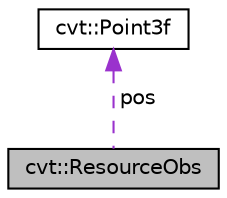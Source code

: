 digraph "cvt::ResourceObs"
{
 // LATEX_PDF_SIZE
  edge [fontname="Helvetica",fontsize="10",labelfontname="Helvetica",labelfontsize="10"];
  node [fontname="Helvetica",fontsize="10",shape=record];
  Node1 [label="cvt::ResourceObs",height=0.2,width=0.4,color="black", fillcolor="grey75", style="filled", fontcolor="black",tooltip="Vespene/Minearal resource observation."];
  Node2 -> Node1 [dir="back",color="darkorchid3",fontsize="10",style="dashed",label=" pos" ,fontname="Helvetica"];
  Node2 [label="cvt::Point3f",height=0.2,width=0.4,color="black", fillcolor="white", style="filled",URL="$d6/d87/structcvt_1_1Point3f.html",tooltip="Basic continuous 3d point."];
}

